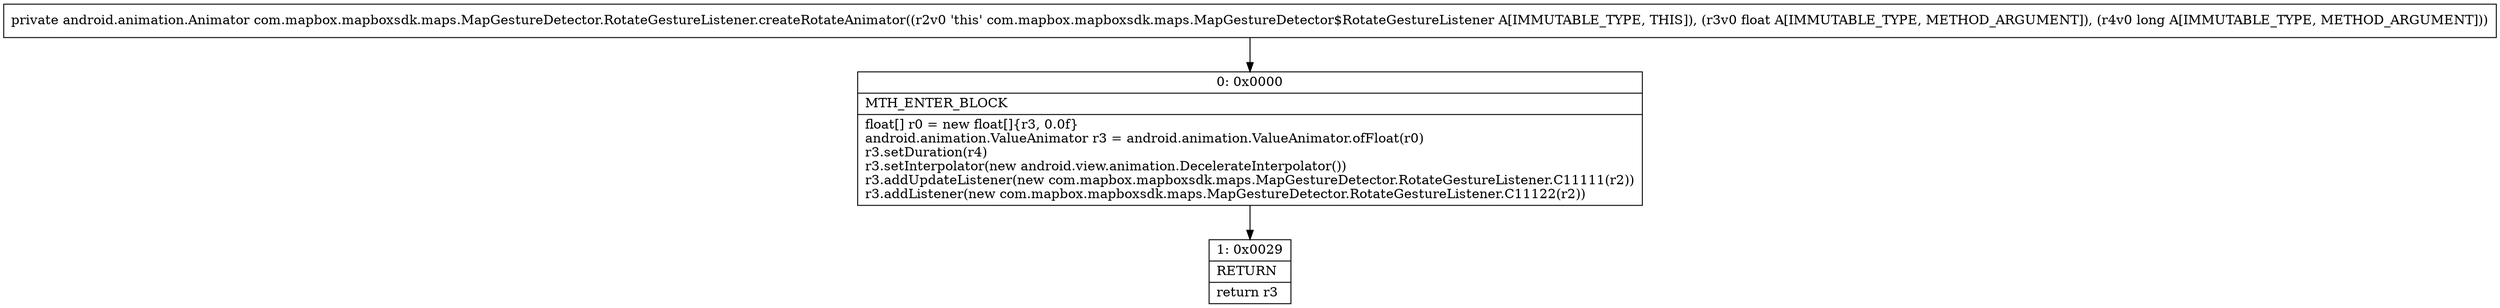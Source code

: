 digraph "CFG forcom.mapbox.mapboxsdk.maps.MapGestureDetector.RotateGestureListener.createRotateAnimator(FJ)Landroid\/animation\/Animator;" {
Node_0 [shape=record,label="{0\:\ 0x0000|MTH_ENTER_BLOCK\l|float[] r0 = new float[]\{r3, 0.0f\}\landroid.animation.ValueAnimator r3 = android.animation.ValueAnimator.ofFloat(r0)\lr3.setDuration(r4)\lr3.setInterpolator(new android.view.animation.DecelerateInterpolator())\lr3.addUpdateListener(new com.mapbox.mapboxsdk.maps.MapGestureDetector.RotateGestureListener.C11111(r2))\lr3.addListener(new com.mapbox.mapboxsdk.maps.MapGestureDetector.RotateGestureListener.C11122(r2))\l}"];
Node_1 [shape=record,label="{1\:\ 0x0029|RETURN\l|return r3\l}"];
MethodNode[shape=record,label="{private android.animation.Animator com.mapbox.mapboxsdk.maps.MapGestureDetector.RotateGestureListener.createRotateAnimator((r2v0 'this' com.mapbox.mapboxsdk.maps.MapGestureDetector$RotateGestureListener A[IMMUTABLE_TYPE, THIS]), (r3v0 float A[IMMUTABLE_TYPE, METHOD_ARGUMENT]), (r4v0 long A[IMMUTABLE_TYPE, METHOD_ARGUMENT])) }"];
MethodNode -> Node_0;
Node_0 -> Node_1;
}

